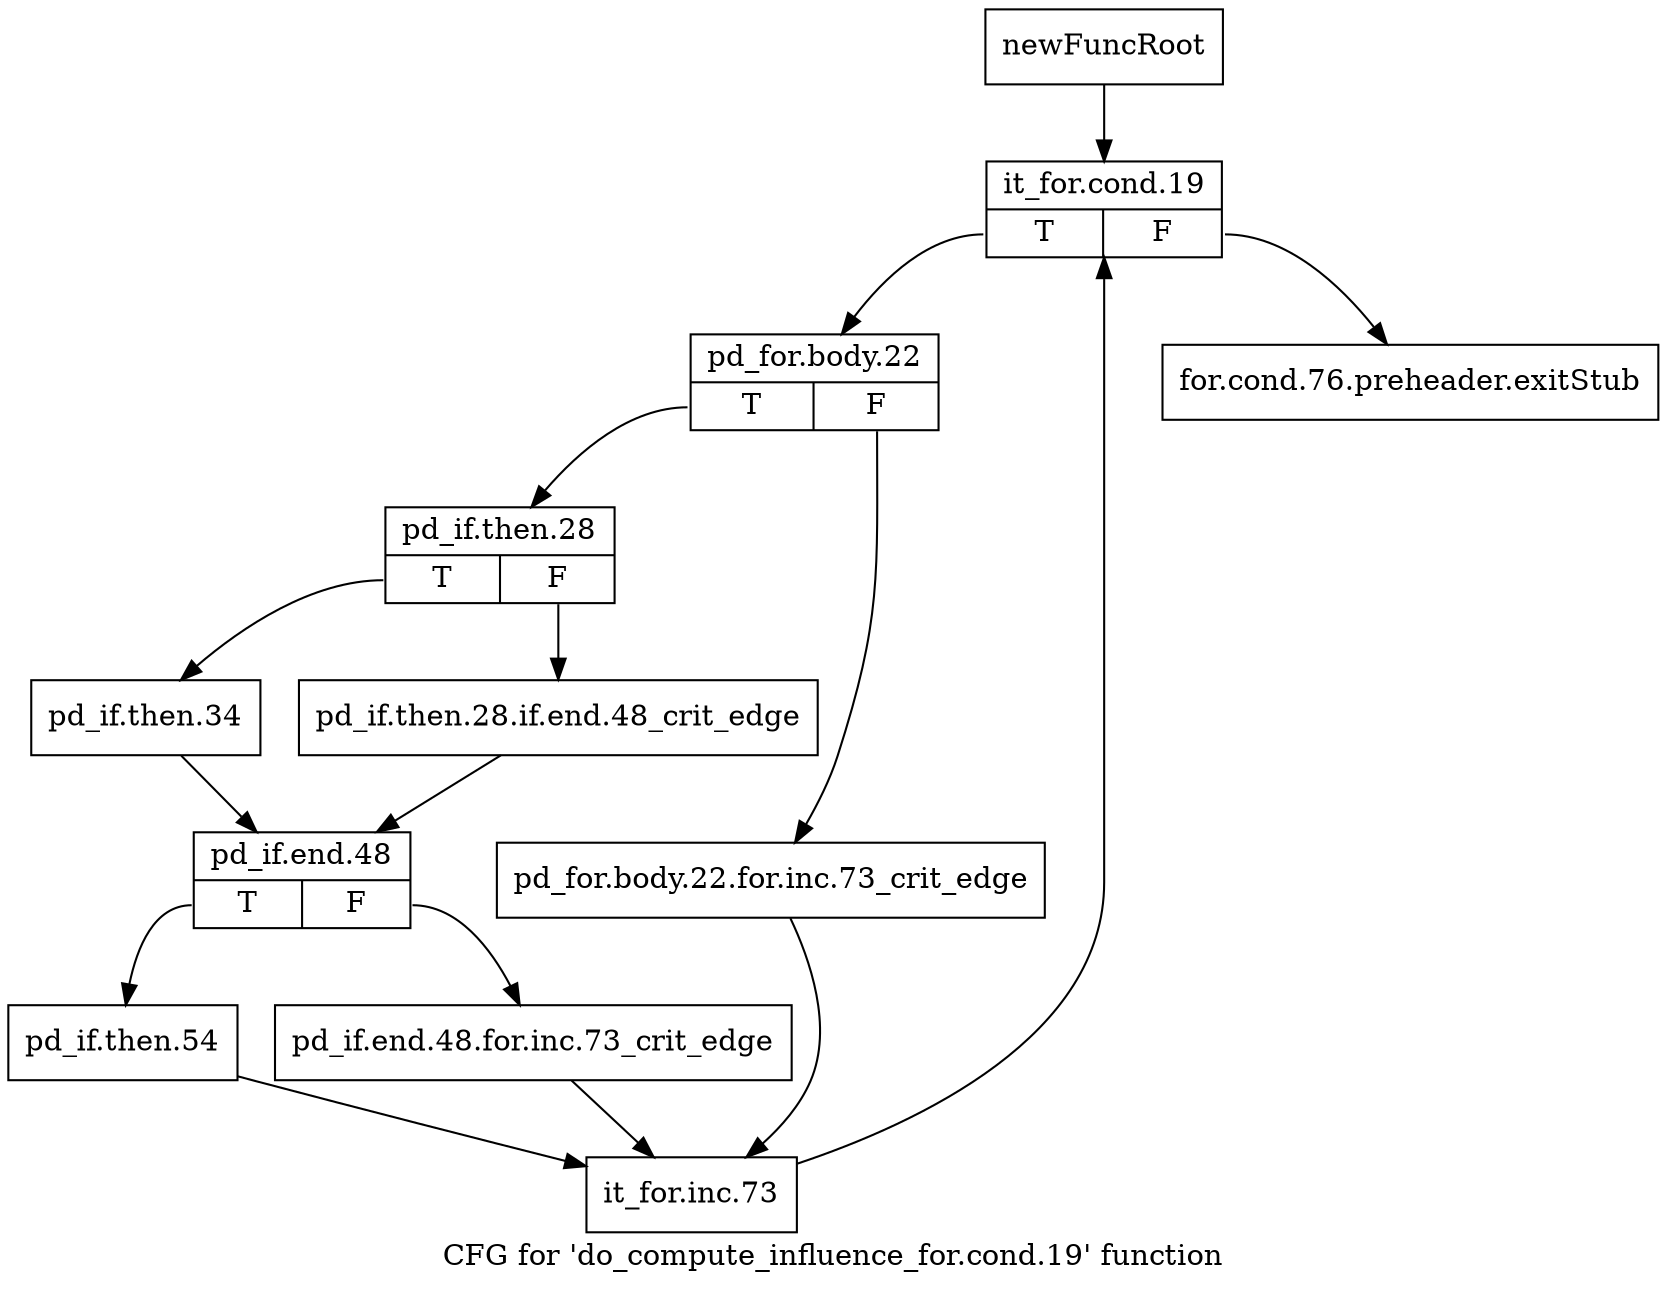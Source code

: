 digraph "CFG for 'do_compute_influence_for.cond.19' function" {
	label="CFG for 'do_compute_influence_for.cond.19' function";

	Node0x40068b0 [shape=record,label="{newFuncRoot}"];
	Node0x40068b0 -> Node0x4006950;
	Node0x4006900 [shape=record,label="{for.cond.76.preheader.exitStub}"];
	Node0x4006950 [shape=record,label="{it_for.cond.19|{<s0>T|<s1>F}}"];
	Node0x4006950:s0 -> Node0x40069a0;
	Node0x4006950:s1 -> Node0x4006900;
	Node0x40069a0 [shape=record,label="{pd_for.body.22|{<s0>T|<s1>F}}"];
	Node0x40069a0:s0 -> Node0x4006a40;
	Node0x40069a0:s1 -> Node0x40069f0;
	Node0x40069f0 [shape=record,label="{pd_for.body.22.for.inc.73_crit_edge}"];
	Node0x40069f0 -> Node0x4006c20;
	Node0x4006a40 [shape=record,label="{pd_if.then.28|{<s0>T|<s1>F}}"];
	Node0x4006a40:s0 -> Node0x4006ae0;
	Node0x4006a40:s1 -> Node0x4006a90;
	Node0x4006a90 [shape=record,label="{pd_if.then.28.if.end.48_crit_edge}"];
	Node0x4006a90 -> Node0x4006b30;
	Node0x4006ae0 [shape=record,label="{pd_if.then.34}"];
	Node0x4006ae0 -> Node0x4006b30;
	Node0x4006b30 [shape=record,label="{pd_if.end.48|{<s0>T|<s1>F}}"];
	Node0x4006b30:s0 -> Node0x4006bd0;
	Node0x4006b30:s1 -> Node0x4006b80;
	Node0x4006b80 [shape=record,label="{pd_if.end.48.for.inc.73_crit_edge}"];
	Node0x4006b80 -> Node0x4006c20;
	Node0x4006bd0 [shape=record,label="{pd_if.then.54}"];
	Node0x4006bd0 -> Node0x4006c20;
	Node0x4006c20 [shape=record,label="{it_for.inc.73}"];
	Node0x4006c20 -> Node0x4006950;
}
